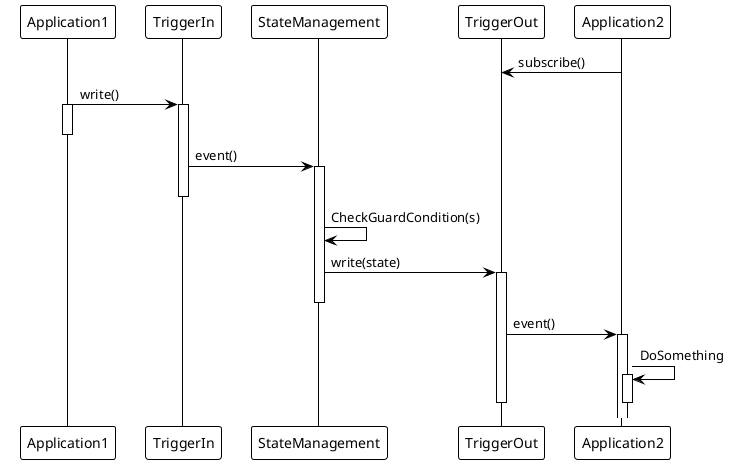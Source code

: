 @startuml
!theme plain
participant Application1 order 10
participant TriggerIn order 20
participant StateManagement order 30
participant TriggerOut order 40
participant Application2 order 50

Application2 -> TriggerOut :subscribe()

Application1 -> TriggerIn : write()
activate Application1
activate TriggerIn
deactivate Application1
TriggerIn -> StateManagement : event()
activate StateManagement
deactivate TriggerIn
StateManagement -> StateManagement : CheckGuardCondition(s)
StateManagement -> TriggerOut : write(state)
activate TriggerOut
deactivate StateManagement
TriggerOut -> Application2 : event()
activate Application2
Application2 -> Application2 : DoSomething
deactivate TriggerOut
activate Application2
deactivate Application2
@enduml